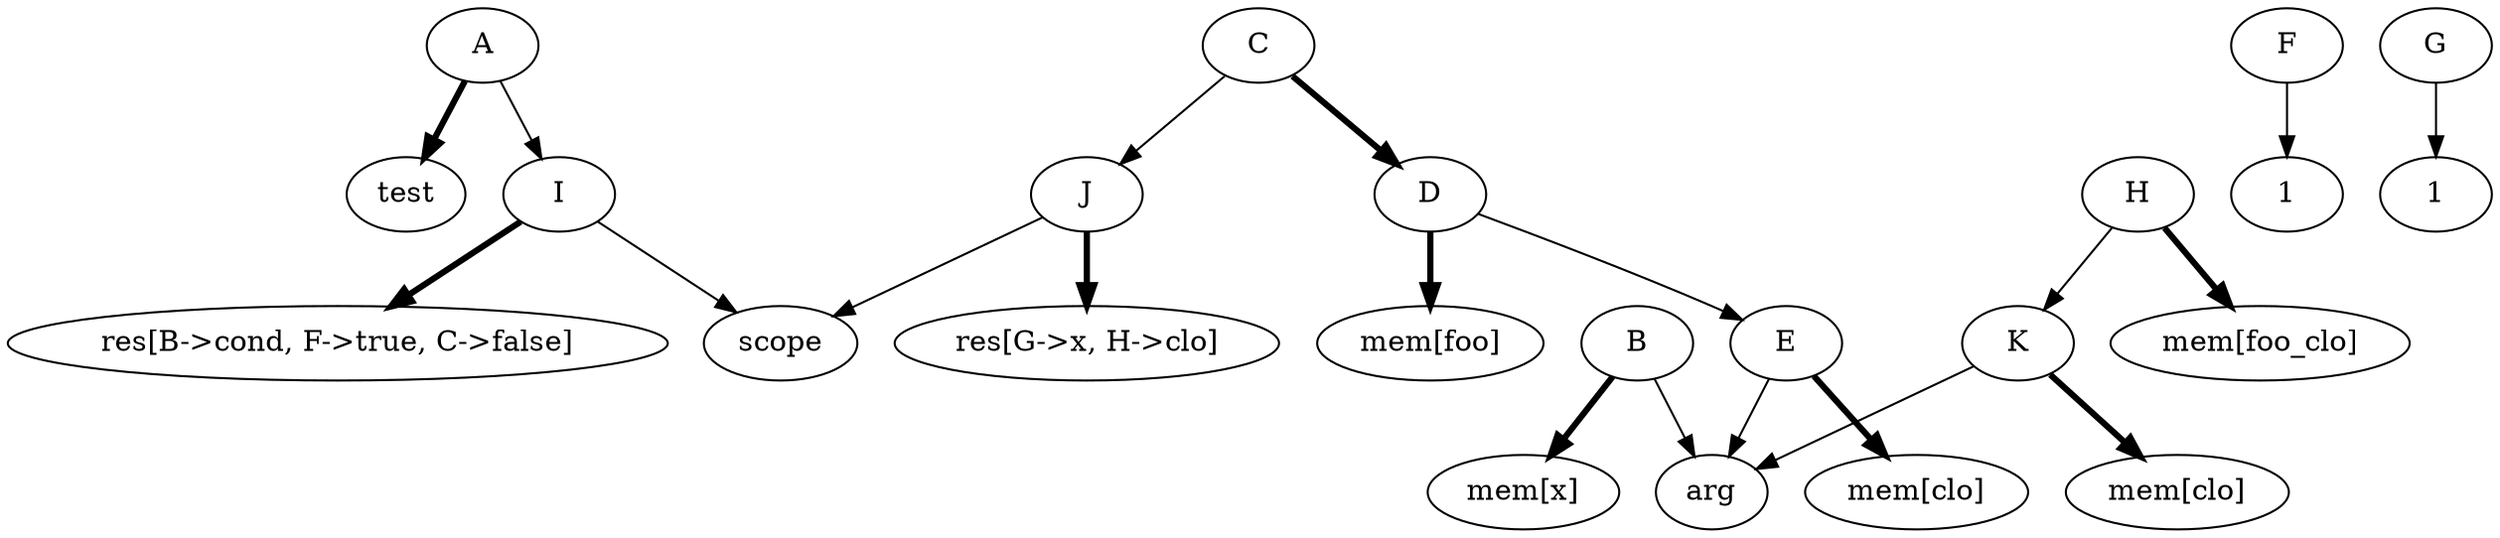 
digraph Foo {

A -> test [penwidth=3];
A -> I;
I -> res1 [penwidth=3];
res1 [label="res[B->cond, F->true, C->false]"];
I -> scope;

B -> mem1 [penwidth=3];
mem1 [label="mem[x]"];
B -> arg;

F -> con1;
con1 [label="1"];

C -> D [penwidth=3];
C -> J;

J -> res2 [penwidth=3];
res2 [label="res[G->x, H->clo]"];
J -> scope;

D -> mem2 [penwidth=3];
mem2 [label="mem[foo]"];
D -> E;

E -> mem3 [penwidth=3];
mem3 [label="mem[clo]"];
E -> arg;

G -> con2;
con2 [label="1"];

H -> mem4 [penwidth=3];
mem4 [label="mem[foo_clo]"];
H -> K;

K -> mem5 [penwidth=3];
mem5 [label="mem[clo]"];
K -> arg;

}
